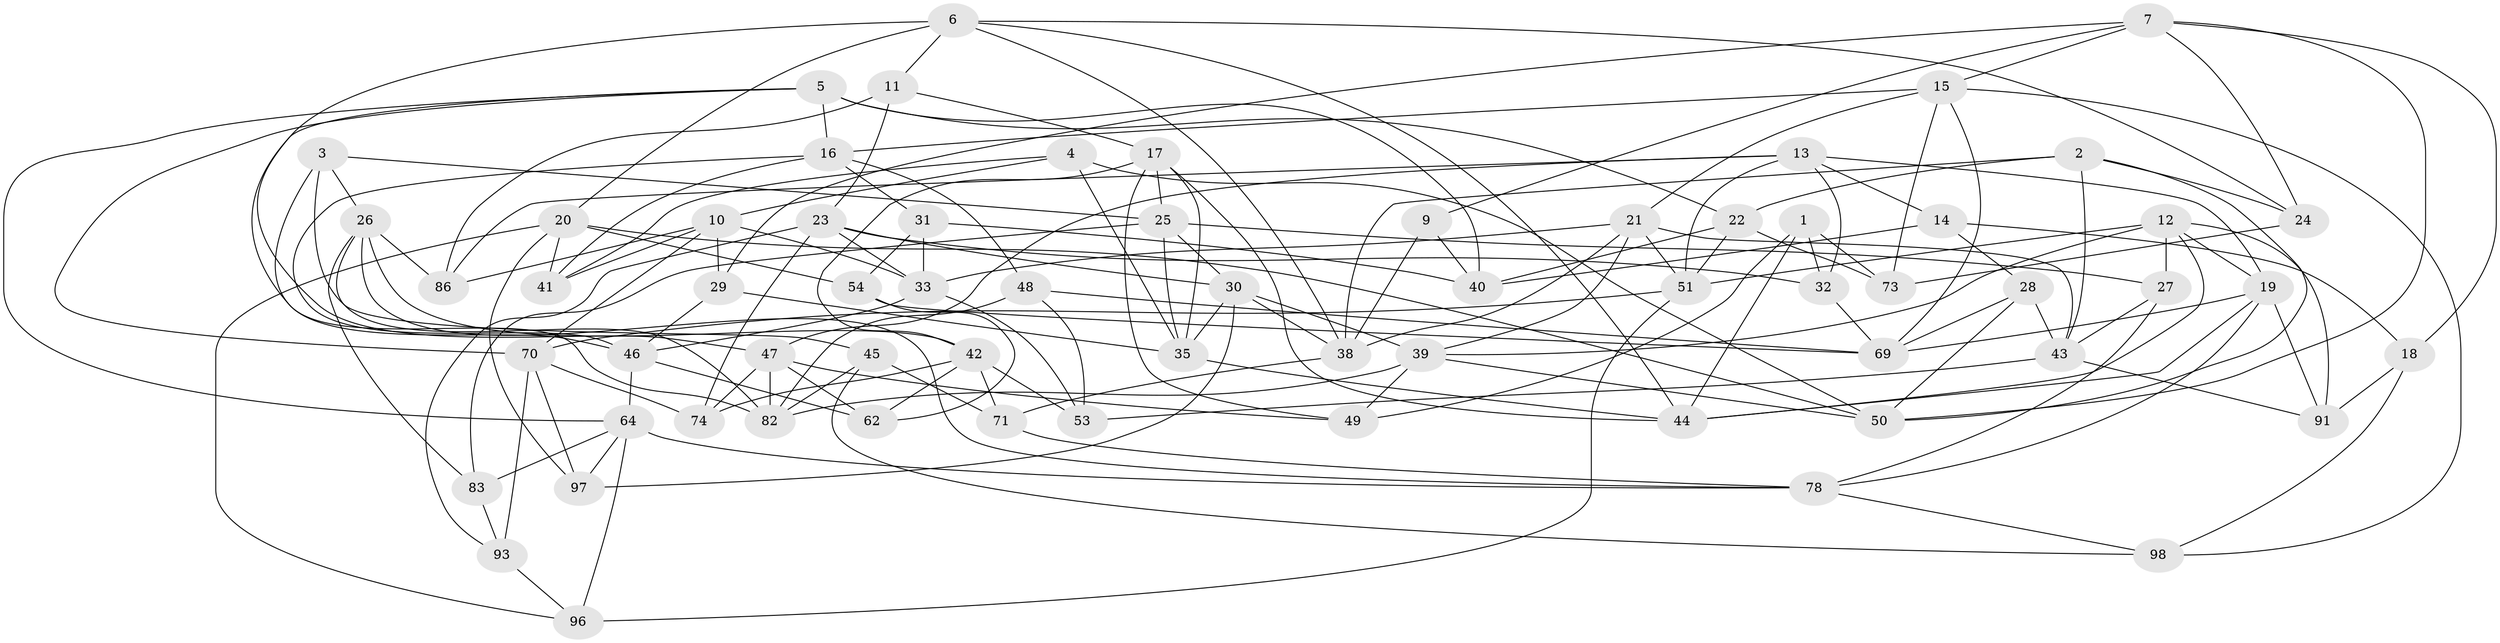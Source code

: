 // original degree distribution, {4: 1.0}
// Generated by graph-tools (version 1.1) at 2025/11/02/21/25 10:11:16]
// undirected, 65 vertices, 163 edges
graph export_dot {
graph [start="1"]
  node [color=gray90,style=filled];
  1;
  2 [super="+81"];
  3;
  4;
  5 [super="+59"];
  6 [super="+55"];
  7 [super="+8"];
  9;
  10 [super="+94"];
  11;
  12 [super="+84"];
  13 [super="+66"];
  14;
  15 [super="+57"];
  16 [super="+63"];
  17 [super="+60"];
  18;
  19 [super="+36"];
  20 [super="+34"];
  21 [super="+37"];
  22 [super="+61"];
  23 [super="+56"];
  24;
  25 [super="+88"];
  26 [super="+52"];
  27;
  28;
  29;
  30 [super="+80"];
  31;
  32;
  33 [super="+67"];
  35 [super="+72"];
  38 [super="+99"];
  39 [super="+79"];
  40 [super="+87"];
  41;
  42 [super="+90"];
  43 [super="+65"];
  44 [super="+95"];
  45;
  46 [super="+58"];
  47 [super="+76"];
  48;
  49;
  50 [super="+89"];
  51 [super="+77"];
  53;
  54;
  62;
  64 [super="+68"];
  69 [super="+92"];
  70 [super="+75"];
  71;
  73;
  74;
  78 [super="+85"];
  82 [super="+100"];
  83;
  86;
  91;
  93;
  96;
  97;
  98;
  1 -- 44;
  1 -- 49;
  1 -- 32;
  1 -- 73;
  2 -- 22 [weight=2];
  2 -- 38;
  2 -- 24;
  2 -- 50;
  2 -- 43;
  3 -- 45;
  3 -- 26;
  3 -- 82;
  3 -- 25;
  4 -- 10;
  4 -- 41;
  4 -- 50;
  4 -- 35;
  5 -- 46;
  5 -- 16;
  5 -- 70;
  5 -- 40;
  5 -- 64;
  5 -- 22;
  6 -- 47;
  6 -- 38;
  6 -- 24;
  6 -- 11;
  6 -- 44;
  6 -- 20;
  7 -- 50;
  7 -- 9;
  7 -- 24;
  7 -- 18;
  7 -- 29;
  7 -- 15;
  9 -- 38;
  9 -- 40 [weight=2];
  10 -- 86;
  10 -- 41;
  10 -- 29;
  10 -- 33;
  10 -- 70;
  11 -- 86;
  11 -- 23;
  11 -- 17;
  12 -- 39;
  12 -- 27;
  12 -- 91;
  12 -- 19;
  12 -- 44;
  12 -- 51;
  13 -- 14;
  13 -- 32;
  13 -- 51;
  13 -- 19;
  13 -- 86;
  13 -- 47;
  14 -- 28;
  14 -- 40;
  14 -- 18;
  15 -- 69;
  15 -- 73;
  15 -- 98;
  15 -- 16;
  15 -- 21;
  16 -- 41;
  16 -- 31;
  16 -- 48;
  16 -- 46;
  17 -- 44;
  17 -- 49;
  17 -- 42;
  17 -- 25;
  17 -- 35;
  18 -- 98;
  18 -- 91;
  19 -- 91;
  19 -- 78;
  19 -- 69;
  19 -- 44;
  20 -- 54;
  20 -- 41;
  20 -- 96;
  20 -- 97;
  20 -- 50;
  21 -- 43;
  21 -- 33;
  21 -- 38;
  21 -- 51;
  21 -- 39;
  22 -- 51;
  22 -- 40;
  22 -- 73;
  23 -- 93;
  23 -- 74;
  23 -- 30;
  23 -- 32;
  23 -- 33;
  24 -- 73;
  25 -- 30;
  25 -- 27;
  25 -- 83;
  25 -- 35;
  26 -- 83;
  26 -- 42;
  26 -- 82;
  26 -- 86;
  26 -- 78;
  27 -- 78;
  27 -- 43;
  28 -- 69;
  28 -- 43;
  28 -- 50;
  29 -- 35;
  29 -- 46;
  30 -- 38;
  30 -- 97;
  30 -- 35;
  30 -- 39;
  31 -- 54;
  31 -- 40;
  31 -- 33;
  32 -- 69;
  33 -- 46;
  33 -- 53;
  35 -- 44;
  38 -- 71;
  39 -- 49;
  39 -- 50;
  39 -- 82;
  42 -- 74;
  42 -- 53;
  42 -- 62;
  42 -- 71;
  43 -- 91;
  43 -- 53;
  45 -- 98;
  45 -- 71;
  45 -- 82;
  46 -- 64;
  46 -- 62;
  47 -- 74;
  47 -- 62;
  47 -- 49;
  47 -- 82;
  48 -- 69;
  48 -- 53;
  48 -- 82;
  51 -- 70;
  51 -- 96;
  54 -- 62;
  54 -- 69;
  64 -- 83;
  64 -- 97;
  64 -- 96;
  64 -- 78;
  70 -- 93;
  70 -- 97;
  70 -- 74;
  71 -- 78;
  78 -- 98;
  83 -- 93;
  93 -- 96;
}
